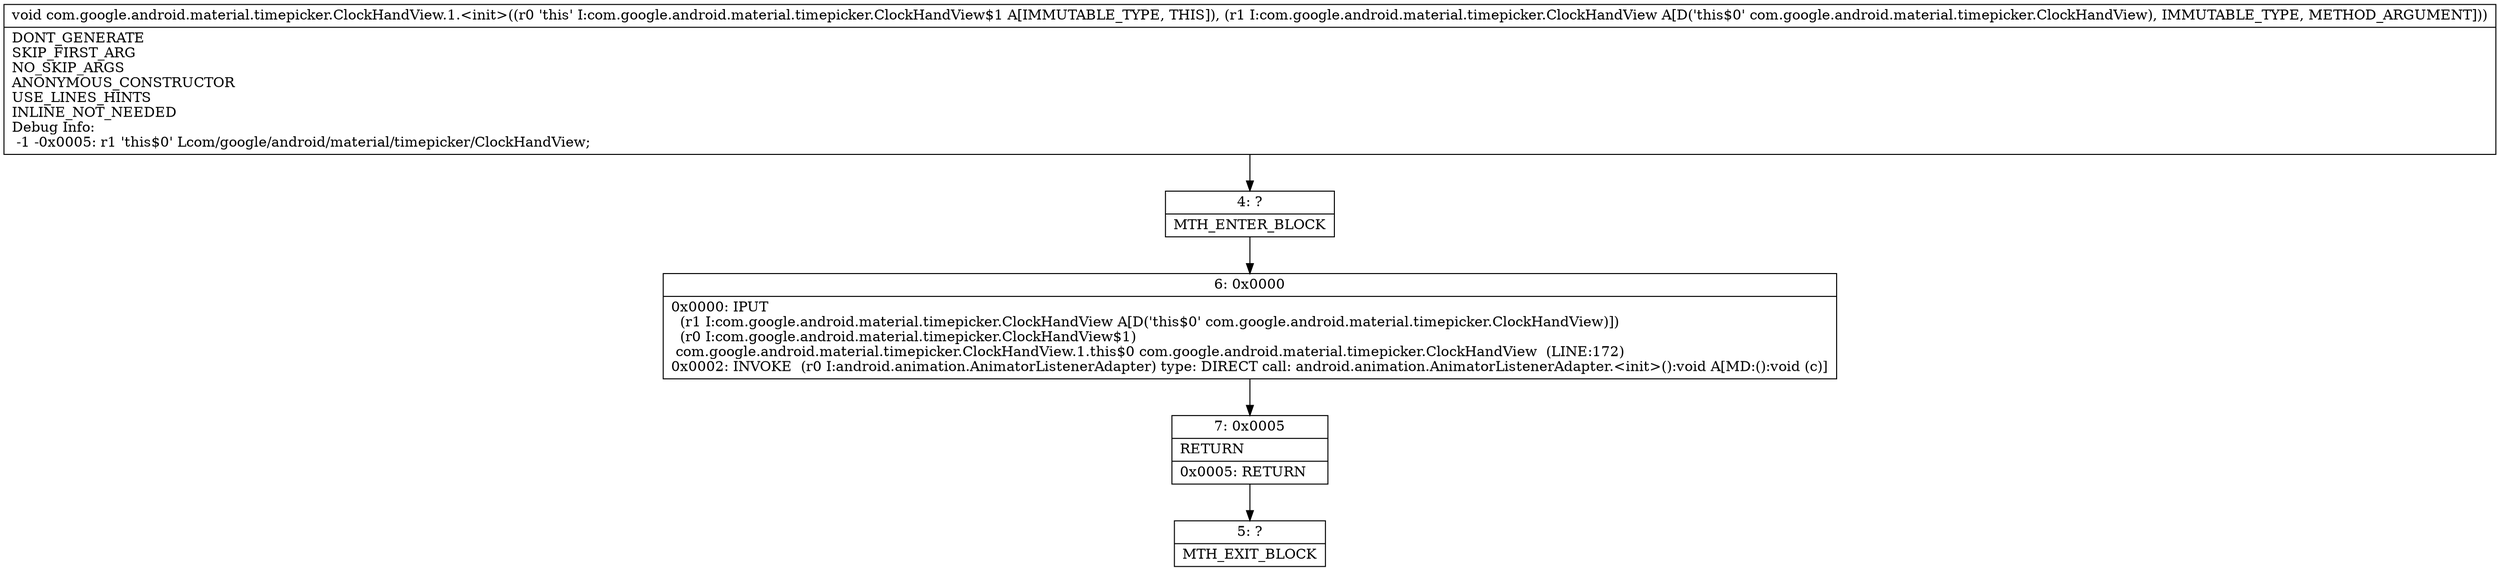 digraph "CFG forcom.google.android.material.timepicker.ClockHandView.1.\<init\>(Lcom\/google\/android\/material\/timepicker\/ClockHandView;)V" {
Node_4 [shape=record,label="{4\:\ ?|MTH_ENTER_BLOCK\l}"];
Node_6 [shape=record,label="{6\:\ 0x0000|0x0000: IPUT  \l  (r1 I:com.google.android.material.timepicker.ClockHandView A[D('this$0' com.google.android.material.timepicker.ClockHandView)])\l  (r0 I:com.google.android.material.timepicker.ClockHandView$1)\l com.google.android.material.timepicker.ClockHandView.1.this$0 com.google.android.material.timepicker.ClockHandView  (LINE:172)\l0x0002: INVOKE  (r0 I:android.animation.AnimatorListenerAdapter) type: DIRECT call: android.animation.AnimatorListenerAdapter.\<init\>():void A[MD:():void (c)]\l}"];
Node_7 [shape=record,label="{7\:\ 0x0005|RETURN\l|0x0005: RETURN   \l}"];
Node_5 [shape=record,label="{5\:\ ?|MTH_EXIT_BLOCK\l}"];
MethodNode[shape=record,label="{void com.google.android.material.timepicker.ClockHandView.1.\<init\>((r0 'this' I:com.google.android.material.timepicker.ClockHandView$1 A[IMMUTABLE_TYPE, THIS]), (r1 I:com.google.android.material.timepicker.ClockHandView A[D('this$0' com.google.android.material.timepicker.ClockHandView), IMMUTABLE_TYPE, METHOD_ARGUMENT]))  | DONT_GENERATE\lSKIP_FIRST_ARG\lNO_SKIP_ARGS\lANONYMOUS_CONSTRUCTOR\lUSE_LINES_HINTS\lINLINE_NOT_NEEDED\lDebug Info:\l  \-1 \-0x0005: r1 'this$0' Lcom\/google\/android\/material\/timepicker\/ClockHandView;\l}"];
MethodNode -> Node_4;Node_4 -> Node_6;
Node_6 -> Node_7;
Node_7 -> Node_5;
}

